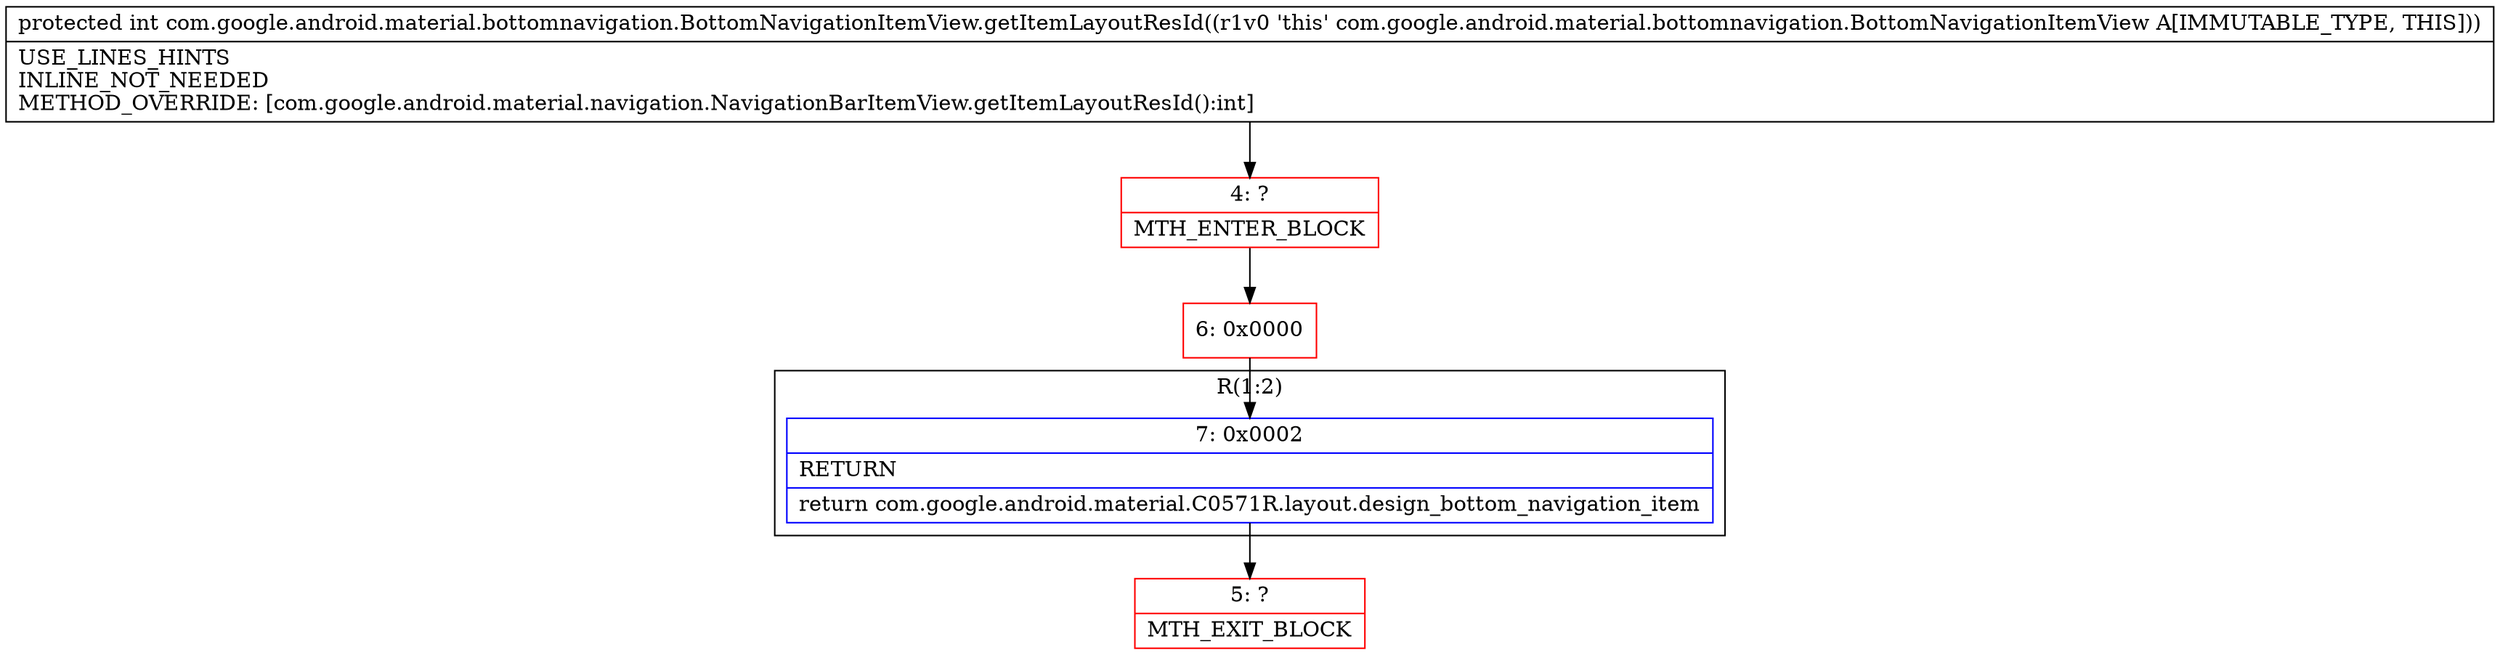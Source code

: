 digraph "CFG forcom.google.android.material.bottomnavigation.BottomNavigationItemView.getItemLayoutResId()I" {
subgraph cluster_Region_1328370475 {
label = "R(1:2)";
node [shape=record,color=blue];
Node_7 [shape=record,label="{7\:\ 0x0002|RETURN\l|return com.google.android.material.C0571R.layout.design_bottom_navigation_item\l}"];
}
Node_4 [shape=record,color=red,label="{4\:\ ?|MTH_ENTER_BLOCK\l}"];
Node_6 [shape=record,color=red,label="{6\:\ 0x0000}"];
Node_5 [shape=record,color=red,label="{5\:\ ?|MTH_EXIT_BLOCK\l}"];
MethodNode[shape=record,label="{protected int com.google.android.material.bottomnavigation.BottomNavigationItemView.getItemLayoutResId((r1v0 'this' com.google.android.material.bottomnavigation.BottomNavigationItemView A[IMMUTABLE_TYPE, THIS]))  | USE_LINES_HINTS\lINLINE_NOT_NEEDED\lMETHOD_OVERRIDE: [com.google.android.material.navigation.NavigationBarItemView.getItemLayoutResId():int]\l}"];
MethodNode -> Node_4;Node_7 -> Node_5;
Node_4 -> Node_6;
Node_6 -> Node_7;
}

